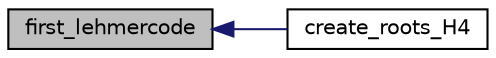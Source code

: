 digraph "first_lehmercode"
{
  edge [fontname="Helvetica",fontsize="10",labelfontname="Helvetica",labelfontsize="10"];
  node [fontname="Helvetica",fontsize="10",shape=record];
  rankdir="LR";
  Node72 [label="first_lehmercode",height=0.2,width=0.4,color="black", fillcolor="grey75", style="filled", fontcolor="black"];
  Node72 -> Node73 [dir="back",color="midnightblue",fontsize="10",style="solid",fontname="Helvetica"];
  Node73 [label="create_roots_H4",height=0.2,width=0.4,color="black", fillcolor="white", style="filled",URL="$d2/d23/combinatorics_8h.html#ab009b830f7493eb85cc67e0d611d1495"];
}
